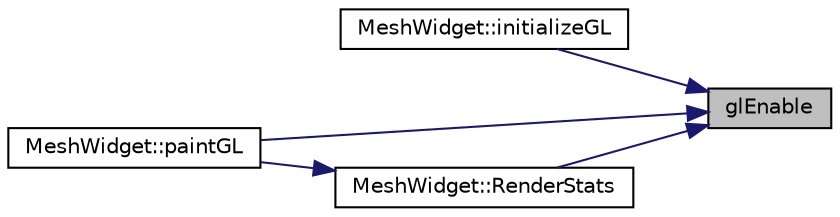 digraph "glEnable"
{
 // LATEX_PDF_SIZE
  edge [fontname="Helvetica",fontsize="10",labelfontname="Helvetica",labelfontsize="10"];
  node [fontname="Helvetica",fontsize="10",shape=record];
  rankdir="RL";
  Node1 [label="glEnable",height=0.2,width=0.4,color="black", fillcolor="grey75", style="filled", fontcolor="black",tooltip=" "];
  Node1 -> Node2 [dir="back",color="midnightblue",fontsize="10",style="solid",fontname="Helvetica"];
  Node2 [label="MeshWidget::initializeGL",height=0.2,width=0.4,color="black", fillcolor="white", style="filled",URL="$class_mesh_widget.html#a7e1660885be499030bbf9bed27a33749",tooltip="Initialize OpenGL, shaders and a camera centered at origin."];
  Node1 -> Node3 [dir="back",color="midnightblue",fontsize="10",style="solid",fontname="Helvetica"];
  Node3 [label="MeshWidget::paintGL",height=0.2,width=0.4,color="black", fillcolor="white", style="filled",URL="$class_mesh_widget.html#a16bcc83fc341dabedd1de588c40b779d",tooltip="Renders the scene."];
  Node1 -> Node4 [dir="back",color="midnightblue",fontsize="10",style="solid",fontname="Helvetica"];
  Node4 [label="MeshWidget::RenderStats",height=0.2,width=0.4,color="black", fillcolor="white", style="filled",URL="$class_mesh_widget.html#ae8c1fa155734142c30ddffed49ebf661",tooltip="Render the stats panel of the widget."];
  Node4 -> Node3 [dir="back",color="midnightblue",fontsize="10",style="solid",fontname="Helvetica"];
}
